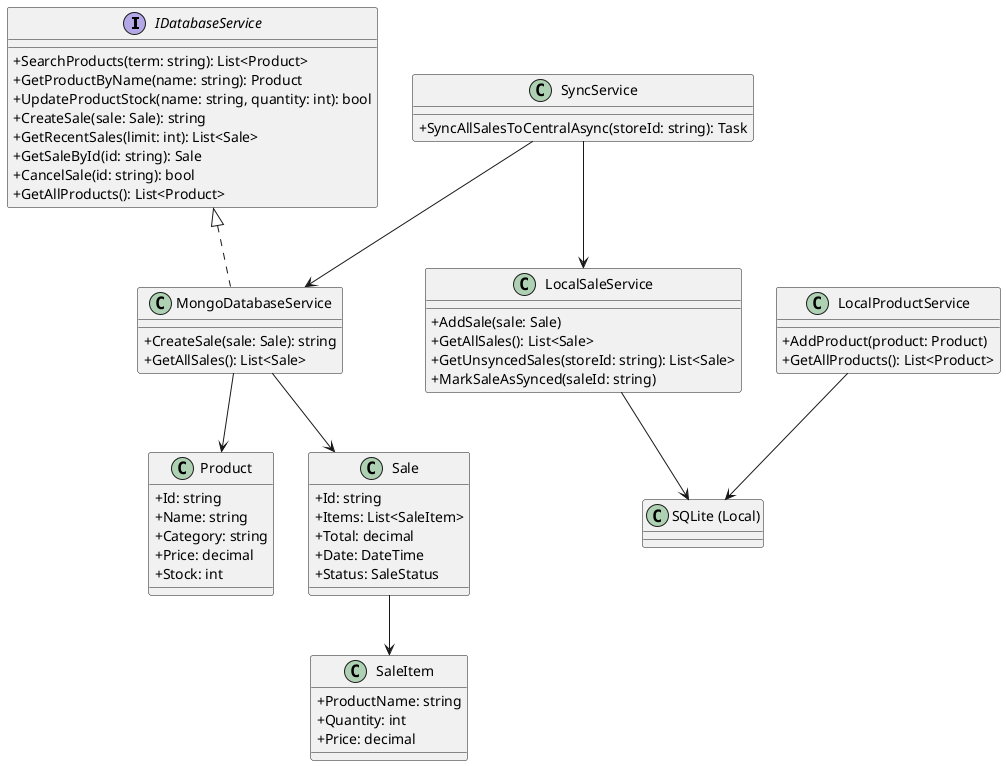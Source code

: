@startuml Corner Shop Class Diagram

' Style
skinparam classAttributeIconSize 0
skinparam packageStyle rectangle

' Interfaces
interface IDatabaseService {
    +SearchProducts(term: string): List<Product>
    +GetProductByName(name: string): Product
    +UpdateProductStock(name: string, quantity: int): bool
    +CreateSale(sale: Sale): string
    +GetRecentSales(limit: int): List<Sale>
    +GetSaleById(id: string): Sale
    +CancelSale(id: string): bool
    +GetAllProducts(): List<Product>
}

class LocalProductService {
    +AddProduct(product: Product)
    +GetAllProducts(): List<Product>
}

class LocalSaleService {
    +AddSale(sale: Sale)
    +GetAllSales(): List<Sale>
    +GetUnsyncedSales(storeId: string): List<Sale>
    +MarkSaleAsSynced(saleId: string)
}

class SyncService {
    +SyncAllSalesToCentralAsync(storeId: string): Task
}

class MongoDatabaseService {
    +CreateSale(sale: Sale): string
    +GetAllSales(): List<Sale>
}

' Classes
class Product {
    +Id: string
    +Name: string
    +Category: string
    +Price: decimal
    +Stock: int
}

class Sale {
    +Id: string
    +Items: List<SaleItem>
    +Total: decimal
    +Date: DateTime
    +Status: SaleStatus
}

class SaleItem {
    +ProductName: string
    +Quantity: int
    +Price: decimal
}

' Relationships
IDatabaseService <|.. MongoDatabaseService
LocalProductService --> "SQLite (Local)"
LocalSaleService --> "SQLite (Local)"
SyncService --> LocalSaleService
SyncService --> MongoDatabaseService
MongoDatabaseService --> Product
MongoDatabaseService --> Sale
Sale --> SaleItem

@enduml 